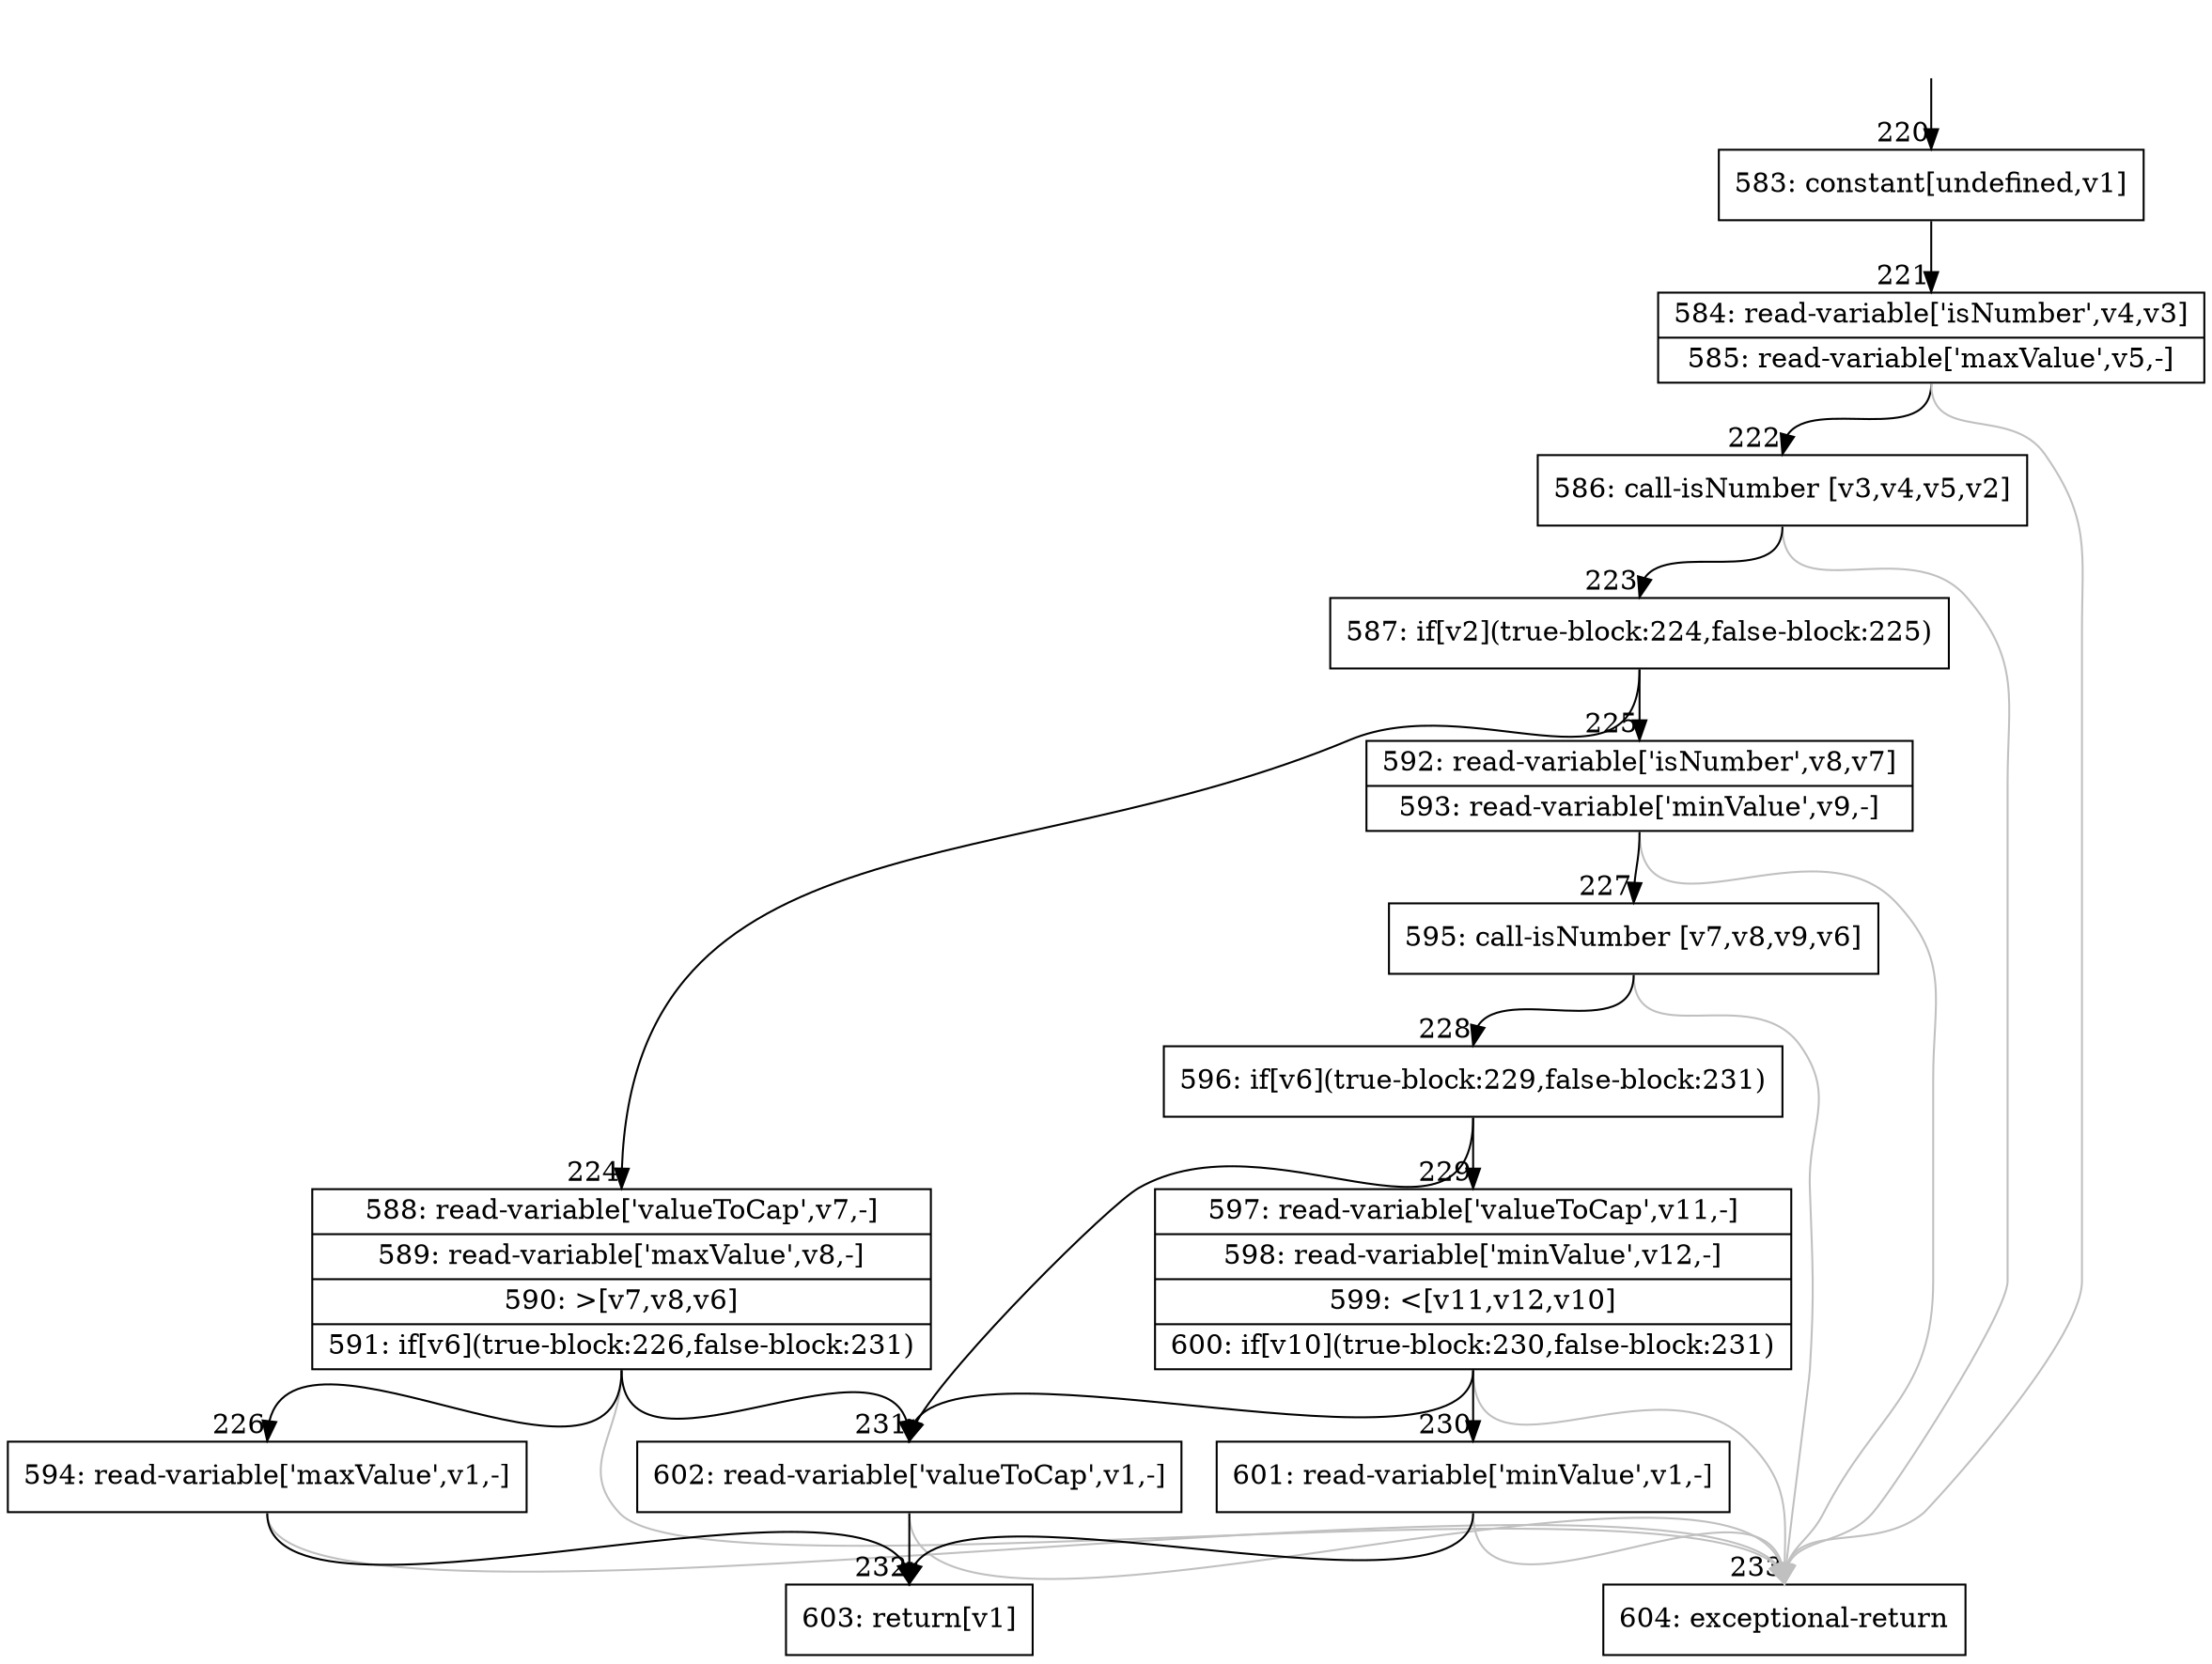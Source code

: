 digraph {
rankdir="TD"
BB_entry28[shape=none,label=""];
BB_entry28 -> BB220 [tailport=s, headport=n, headlabel="    220"]
BB220 [shape=record label="{583: constant[undefined,v1]}" ] 
BB220 -> BB221 [tailport=s, headport=n, headlabel="      221"]
BB221 [shape=record label="{584: read-variable['isNumber',v4,v3]|585: read-variable['maxValue',v5,-]}" ] 
BB221 -> BB222 [tailport=s, headport=n, headlabel="      222"]
BB221 -> BB233 [tailport=s, headport=n, color=gray, headlabel="      233"]
BB222 [shape=record label="{586: call-isNumber [v3,v4,v5,v2]}" ] 
BB222 -> BB223 [tailport=s, headport=n, headlabel="      223"]
BB222 -> BB233 [tailport=s, headport=n, color=gray]
BB223 [shape=record label="{587: if[v2](true-block:224,false-block:225)}" ] 
BB223 -> BB224 [tailport=s, headport=n, headlabel="      224"]
BB223 -> BB225 [tailport=s, headport=n, headlabel="      225"]
BB224 [shape=record label="{588: read-variable['valueToCap',v7,-]|589: read-variable['maxValue',v8,-]|590: \>[v7,v8,v6]|591: if[v6](true-block:226,false-block:231)}" ] 
BB224 -> BB226 [tailport=s, headport=n, headlabel="      226"]
BB224 -> BB231 [tailport=s, headport=n, headlabel="      231"]
BB224 -> BB233 [tailport=s, headport=n, color=gray]
BB225 [shape=record label="{592: read-variable['isNumber',v8,v7]|593: read-variable['minValue',v9,-]}" ] 
BB225 -> BB227 [tailport=s, headport=n, headlabel="      227"]
BB225 -> BB233 [tailport=s, headport=n, color=gray]
BB226 [shape=record label="{594: read-variable['maxValue',v1,-]}" ] 
BB226 -> BB232 [tailport=s, headport=n, headlabel="      232"]
BB226 -> BB233 [tailport=s, headport=n, color=gray]
BB227 [shape=record label="{595: call-isNumber [v7,v8,v9,v6]}" ] 
BB227 -> BB228 [tailport=s, headport=n, headlabel="      228"]
BB227 -> BB233 [tailport=s, headport=n, color=gray]
BB228 [shape=record label="{596: if[v6](true-block:229,false-block:231)}" ] 
BB228 -> BB229 [tailport=s, headport=n, headlabel="      229"]
BB228 -> BB231 [tailport=s, headport=n]
BB229 [shape=record label="{597: read-variable['valueToCap',v11,-]|598: read-variable['minValue',v12,-]|599: \<[v11,v12,v10]|600: if[v10](true-block:230,false-block:231)}" ] 
BB229 -> BB230 [tailport=s, headport=n, headlabel="      230"]
BB229 -> BB231 [tailport=s, headport=n]
BB229 -> BB233 [tailport=s, headport=n, color=gray]
BB230 [shape=record label="{601: read-variable['minValue',v1,-]}" ] 
BB230 -> BB232 [tailport=s, headport=n]
BB230 -> BB233 [tailport=s, headport=n, color=gray]
BB231 [shape=record label="{602: read-variable['valueToCap',v1,-]}" ] 
BB231 -> BB232 [tailport=s, headport=n]
BB231 -> BB233 [tailport=s, headport=n, color=gray]
BB232 [shape=record label="{603: return[v1]}" ] 
BB233 [shape=record label="{604: exceptional-return}" ] 
//#$~ 327
}
